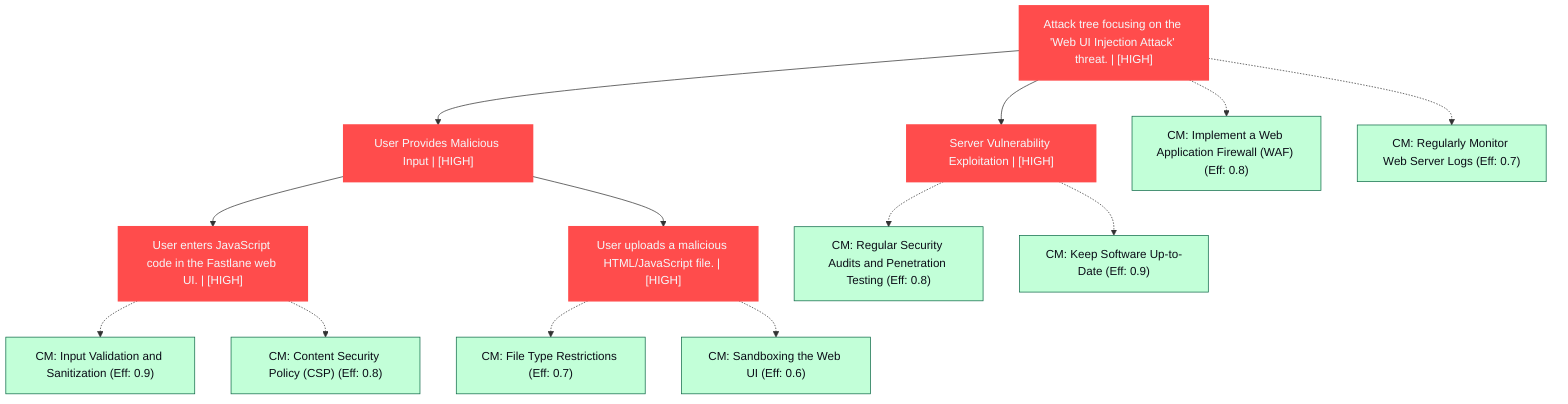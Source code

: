 graph TB
  node_9E37B873-4281-4965-993A-377698728912["Attack tree focusing on the 'Web UI Injection Attack' threat. | [HIGH]"]:::highRisk
  A1["User Provides Malicious Input | [HIGH]"]:::highRisk
  A1_1["User enters JavaScript code in the Fastlane web UI. | [HIGH]"]:::highRisk
  A1_1_cm_0["CM: Input Validation and Sanitization (Eff: 0.9)"]:::countermeasure
  A1_1_cm_1["CM: Content Security Policy (CSP) (Eff: 0.8)"]:::countermeasure
  A1_2["User uploads a malicious HTML/JavaScript file. | [HIGH]"]:::highRisk
  A1_2_cm_0["CM: File Type Restrictions (Eff: 0.7)"]:::countermeasure
  A1_2_cm_1["CM: Sandboxing the Web UI (Eff: 0.6)"]:::countermeasure
  B1["Server Vulnerability Exploitation | [HIGH]"]:::highRisk
  B1_cm_0["CM: Regular Security Audits and Penetration Testing (Eff: 0.8)"]:::countermeasure
  B1_cm_1["CM: Keep Software Up-to-Date (Eff: 0.9)"]:::countermeasure
  node_9E37B873-4281-4965-993A-377698728912_cm_0["CM: Implement a Web Application Firewall (WAF) (Eff: 0.8)"]:::countermeasure
  node_9E37B873-4281-4965-993A-377698728912_cm_1["CM: Regularly Monitor Web Server Logs (Eff: 0.7)"]:::countermeasure

  node_9E37B873-4281-4965-993A-377698728912 --> A1
  A1 --> A1_1
  A1_1 -.-> A1_1_cm_0
  A1_1 -.-> A1_1_cm_1
  A1 --> A1_2
  A1_2 -.-> A1_2_cm_0
  A1_2 -.-> A1_2_cm_1
  node_9E37B873-4281-4965-993A-377698728912 --> B1
  B1 -.-> B1_cm_0
  B1 -.-> B1_cm_1
  node_9E37B873-4281-4965-993A-377698728912 -.-> node_9E37B873-4281-4965-993A-377698728912_cm_0
  node_9E37B873-4281-4965-993A-377698728912 -.-> node_9E37B873-4281-4965-993A-377698728912_cm_1

  classDef andNode fill:#FF4C4C,stroke:#FF4C4C,stroke-width:2px,color:#F5F7FA
  classDef orNode fill:#36FF8F,stroke:#36FF8F,stroke-width:2px,color:#0B0D17
  classDef leafNode fill:#29ABE2,stroke:#29ABE2,stroke-width:2px,color:#F5F7FA
  classDef highRisk fill:#FF4C4C,color:#F5F7FA,stroke:#FF4C4C,stroke-width:2px
  classDef mediumRisk fill:#FFD300,stroke:#FFD300,stroke-width:1px,color:#0B0D17
  classDef lowRisk fill:#FFF2B3,stroke:#FFF2B3,stroke-width:1px,color:#0B0D17
  classDef countermeasure fill:#C2FFD8,stroke:#106B49,stroke-width:1px,color:#0B0D17
  classDef reference fill:#A259FF,stroke:#c3a4ff,stroke-width:1px,stroke-dasharray:3 3,color:#F5F7FA
  classDef mitreNode stroke-dasharray:5 5
  classDef note fill:#ffffcc,stroke:#ffcc00,stroke-width:2px,stroke-dasharray:5 5